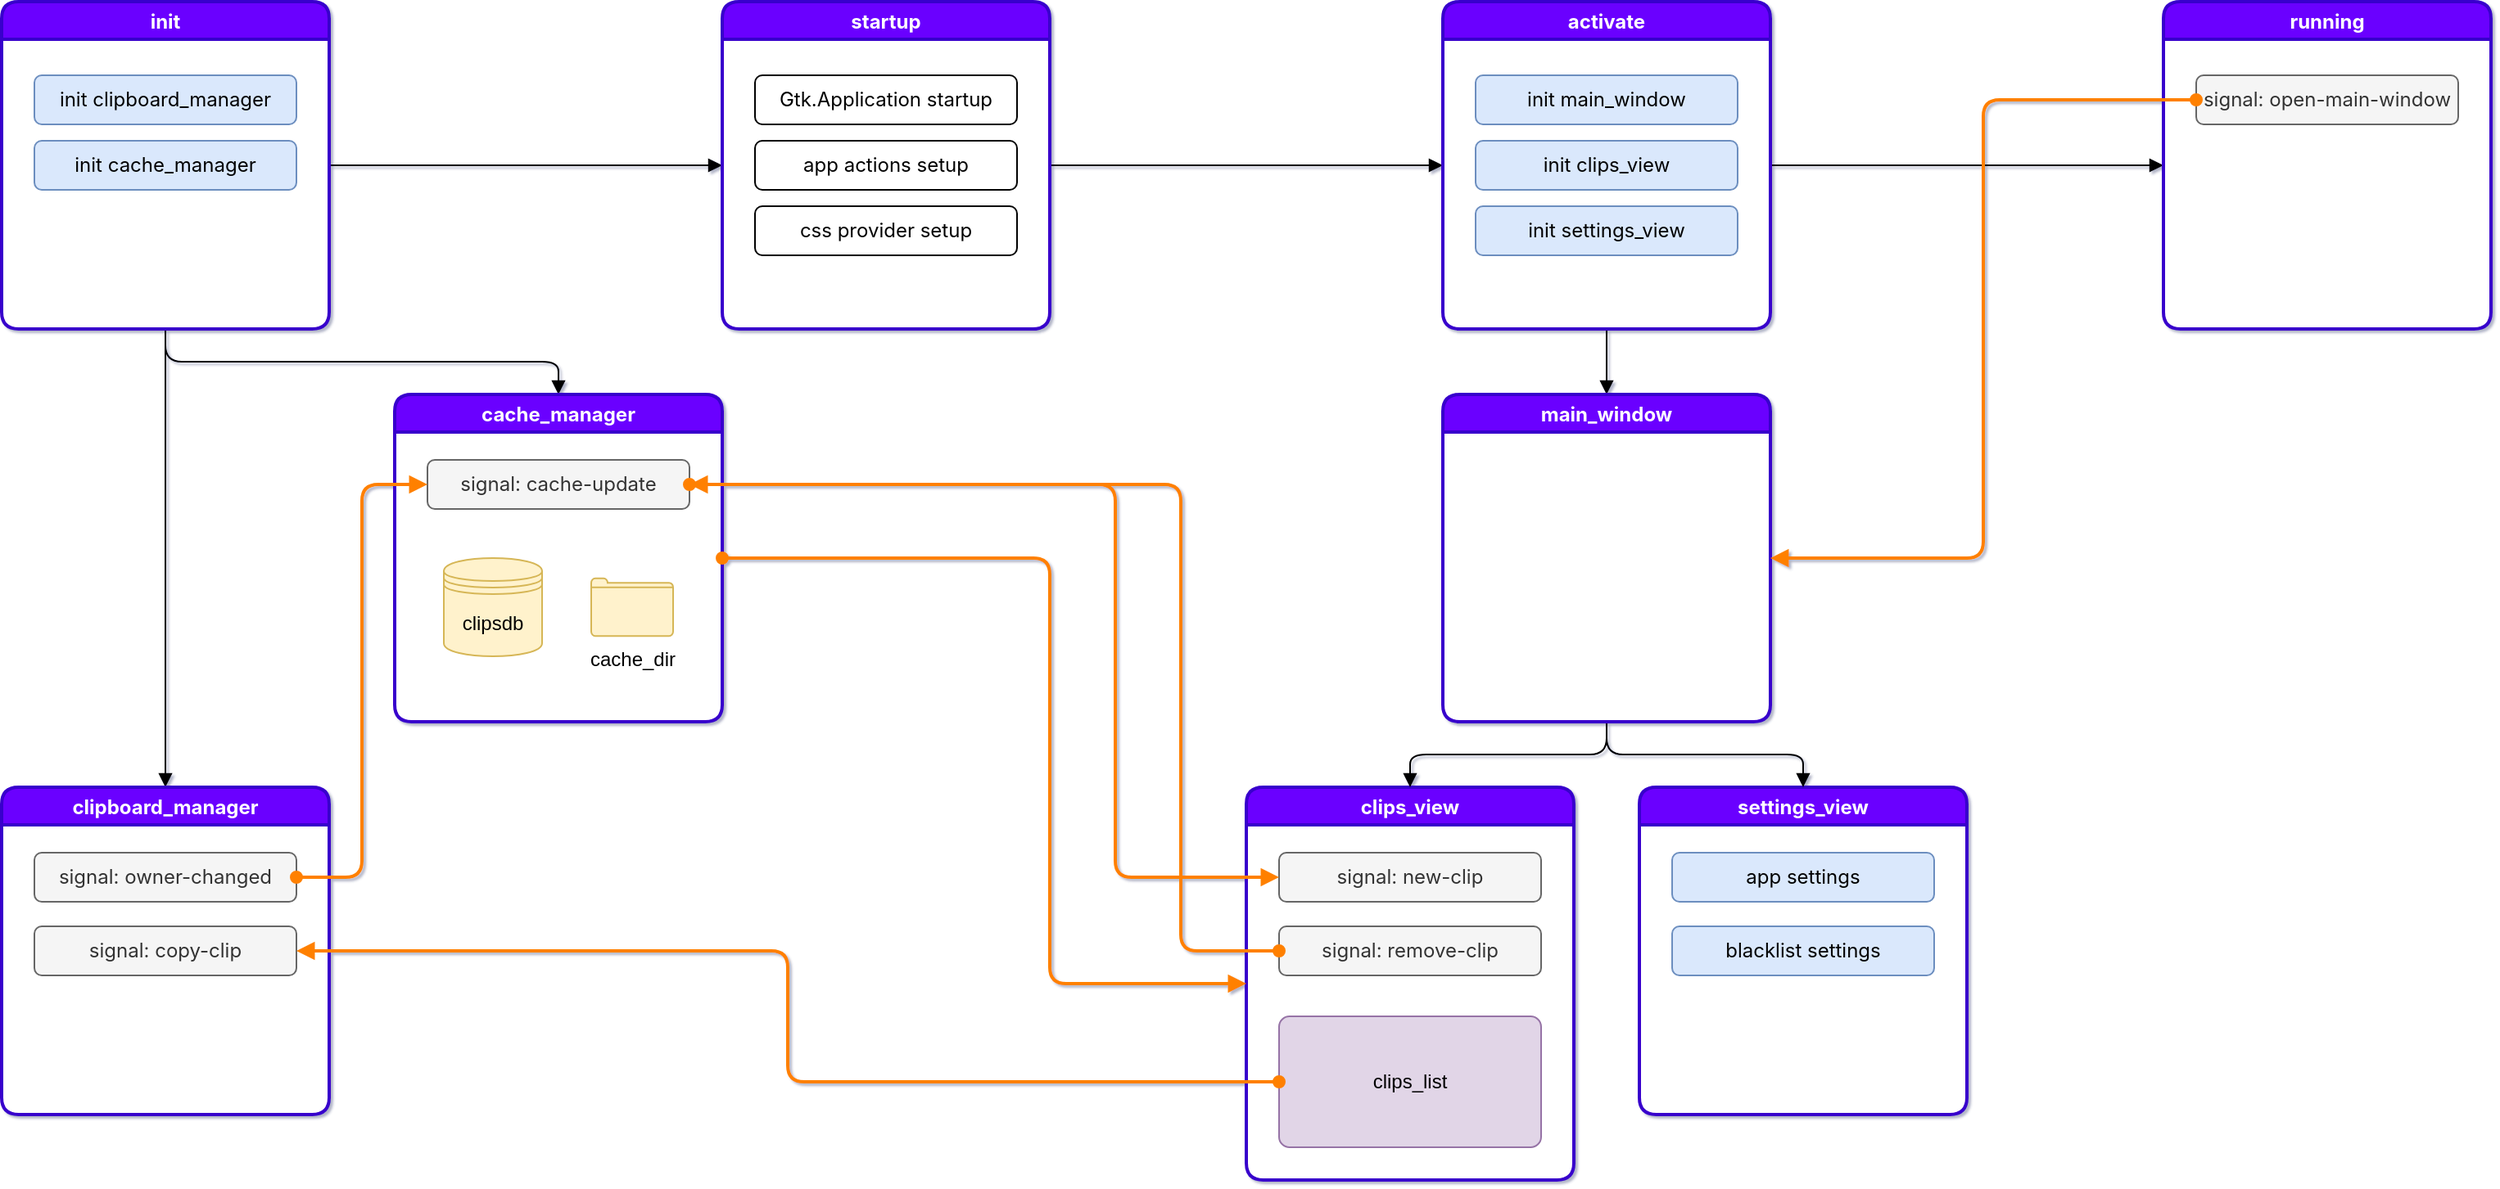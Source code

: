 <mxfile version="13.6.5">
    <diagram id="j1ny3Ss1Q0sh5PDAtYMi" name="flow">
        <mxGraphModel dx="1591" dy="559" grid="1" gridSize="10" guides="1" tooltips="1" connect="1" arrows="1" fold="1" page="1" pageScale="1" pageWidth="1654" pageHeight="1169" math="0" shadow="1">
            <root>
                <mxCell id="9WSpmLzHRRsmoLOSvqGu-0"/>
                <mxCell id="9WSpmLzHRRsmoLOSvqGu-1" parent="9WSpmLzHRRsmoLOSvqGu-0"/>
                <mxCell id="9WSpmLzHRRsmoLOSvqGu-28" value="" style="edgeStyle=orthogonalEdgeStyle;rounded=1;orthogonalLoop=1;jettySize=auto;html=1;fontFamily=Inter;fontSource=https%3A%2F%2Ffonts.googleapis.com%2Fcss%3Ffamily%3DInter;strokeWidth=1;endArrow=block;endFill=1;" parent="9WSpmLzHRRsmoLOSvqGu-1" source="9WSpmLzHRRsmoLOSvqGu-22" target="9WSpmLzHRRsmoLOSvqGu-26" edge="1">
                    <mxGeometry relative="1" as="geometry"/>
                </mxCell>
                <mxCell id="1" value="" style="edgeStyle=orthogonalEdgeStyle;rounded=0;orthogonalLoop=1;jettySize=auto;html=1;endArrow=block;endFill=1;" parent="9WSpmLzHRRsmoLOSvqGu-1" source="9WSpmLzHRRsmoLOSvqGu-22" target="0" edge="1">
                    <mxGeometry relative="1" as="geometry"/>
                </mxCell>
                <mxCell id="6" style="edgeStyle=orthogonalEdgeStyle;rounded=1;orthogonalLoop=1;jettySize=auto;html=1;entryX=0.5;entryY=0;entryDx=0;entryDy=0;endArrow=block;endFill=1;" edge="1" parent="9WSpmLzHRRsmoLOSvqGu-1" source="9WSpmLzHRRsmoLOSvqGu-22" target="5">
                    <mxGeometry relative="1" as="geometry">
                        <Array as="points">
                            <mxPoint x="180" y="260"/>
                            <mxPoint x="420" y="260"/>
                        </Array>
                    </mxGeometry>
                </mxCell>
                <mxCell id="9WSpmLzHRRsmoLOSvqGu-22" value="init" style="swimlane;fillColor=#6a00ff;strokeColor=#3700CC;fontColor=#ffffff;strokeWidth=2;rounded=1;shadow=0;sketch=0;glass=0;fontFamily=Inter;fontSource=https%3A%2F%2Ffonts.googleapis.com%2Fcss%3Ffamily%3DInter;swimlaneFillColor=#ffffff;" parent="9WSpmLzHRRsmoLOSvqGu-1" vertex="1">
                    <mxGeometry x="80" y="40" width="200" height="200" as="geometry"/>
                </mxCell>
                <mxCell id="2" value="init clipboard_manager" style="rounded=1;whiteSpace=wrap;html=1;fontFamily=Inter;fontSource=https%3A%2F%2Ffonts.googleapis.com%2Fcss%3Ffamily%3DInter;fillColor=#dae8fc;strokeColor=#6c8ebf;" parent="9WSpmLzHRRsmoLOSvqGu-22" vertex="1">
                    <mxGeometry x="20" y="45" width="160" height="30" as="geometry"/>
                </mxCell>
                <mxCell id="3" value="init cache_manager" style="rounded=1;whiteSpace=wrap;html=1;fontFamily=Inter;fontSource=https%3A%2F%2Ffonts.googleapis.com%2Fcss%3Ffamily%3DInter;fillColor=#dae8fc;strokeColor=#6c8ebf;" vertex="1" parent="9WSpmLzHRRsmoLOSvqGu-22">
                    <mxGeometry x="20" y="85" width="160" height="30" as="geometry"/>
                </mxCell>
                <mxCell id="ZoLEWMUwDy_6GeyxjTov-4" value="" style="edgeStyle=orthogonalEdgeStyle;rounded=1;orthogonalLoop=1;jettySize=auto;html=1;fontFamily=Inter;fontSource=https%3A%2F%2Ffonts.googleapis.com%2Fcss%3Ffamily%3DInter;strokeWidth=1;endArrow=block;endFill=1;" parent="9WSpmLzHRRsmoLOSvqGu-1" source="9WSpmLzHRRsmoLOSvqGu-26" target="ZoLEWMUwDy_6GeyxjTov-0" edge="1">
                    <mxGeometry relative="1" as="geometry"/>
                </mxCell>
                <mxCell id="9WSpmLzHRRsmoLOSvqGu-26" value="startup" style="swimlane;fillColor=#6a00ff;strokeColor=#3700CC;fontColor=#ffffff;strokeWidth=2;perimeterSpacing=0;rounded=1;fontFamily=Inter;fontSource=https%3A%2F%2Ffonts.googleapis.com%2Fcss%3Ffamily%3DInter;swimlaneFillColor=#ffffff;" parent="9WSpmLzHRRsmoLOSvqGu-1" vertex="1">
                    <mxGeometry x="520" y="40" width="200" height="200" as="geometry"/>
                </mxCell>
                <mxCell id="9WSpmLzHRRsmoLOSvqGu-13" value="Gtk.Application startup" style="rounded=1;whiteSpace=wrap;html=1;fontFamily=Inter;fontSource=https%3A%2F%2Ffonts.googleapis.com%2Fcss%3Ffamily%3DInter;" parent="9WSpmLzHRRsmoLOSvqGu-26" vertex="1">
                    <mxGeometry x="20" y="45" width="160" height="30" as="geometry"/>
                </mxCell>
                <mxCell id="9WSpmLzHRRsmoLOSvqGu-14" value="app actions setup" style="rounded=1;whiteSpace=wrap;html=1;fontFamily=Inter;fontSource=https%3A%2F%2Ffonts.googleapis.com%2Fcss%3Ffamily%3DInter;" parent="9WSpmLzHRRsmoLOSvqGu-26" vertex="1">
                    <mxGeometry x="20" y="85" width="160" height="30" as="geometry"/>
                </mxCell>
                <mxCell id="9WSpmLzHRRsmoLOSvqGu-15" value="css provider setup" style="rounded=1;whiteSpace=wrap;html=1;fontFamily=Inter;fontSource=https%3A%2F%2Ffonts.googleapis.com%2Fcss%3Ffamily%3DInter;" parent="9WSpmLzHRRsmoLOSvqGu-26" vertex="1">
                    <mxGeometry x="20" y="125" width="160" height="30" as="geometry"/>
                </mxCell>
                <mxCell id="hLRt6eJ45aM8rtLhUjsM-7" value="" style="edgeStyle=orthogonalEdgeStyle;rounded=1;orthogonalLoop=1;jettySize=auto;html=1;fontFamily=Inter;fontSource=https%3A%2F%2Ffonts.googleapis.com%2Fcss%3Ffamily%3DInter;strokeWidth=1;endArrow=block;endFill=1;" parent="9WSpmLzHRRsmoLOSvqGu-1" source="ZoLEWMUwDy_6GeyxjTov-0" target="hLRt6eJ45aM8rtLhUjsM-5" edge="1">
                    <mxGeometry relative="1" as="geometry"/>
                </mxCell>
                <mxCell id="SwcRo_79waH0NxTdfLfB-39" style="edgeStyle=elbowEdgeStyle;rounded=1;orthogonalLoop=1;jettySize=auto;html=1;entryX=0.5;entryY=0;entryDx=0;entryDy=0;endArrow=block;endFill=1;strokeColor=#000000;strokeWidth=1;fontFamily=Inter;" edge="1" parent="9WSpmLzHRRsmoLOSvqGu-1" source="ZoLEWMUwDy_6GeyxjTov-0" target="SwcRo_79waH0NxTdfLfB-35">
                    <mxGeometry relative="1" as="geometry"/>
                </mxCell>
                <mxCell id="ZoLEWMUwDy_6GeyxjTov-0" value="activate" style="swimlane;fillColor=#6a00ff;strokeColor=#3700CC;fontColor=#ffffff;strokeWidth=2;perimeterSpacing=0;rounded=1;fontFamily=Inter;fontSource=https%3A%2F%2Ffonts.googleapis.com%2Fcss%3Ffamily%3DInter;swimlaneFillColor=#ffffff;" parent="9WSpmLzHRRsmoLOSvqGu-1" vertex="1">
                    <mxGeometry x="960" y="40" width="200" height="200" as="geometry"/>
                </mxCell>
                <mxCell id="9WSpmLzHRRsmoLOSvqGu-16" value="init main_window" style="rounded=1;whiteSpace=wrap;html=1;fontFamily=Inter;fontSource=https%3A%2F%2Ffonts.googleapis.com%2Fcss%3Ffamily%3DInter;fillColor=#dae8fc;strokeColor=#6c8ebf;" parent="ZoLEWMUwDy_6GeyxjTov-0" vertex="1">
                    <mxGeometry x="20" y="45" width="160" height="30" as="geometry"/>
                </mxCell>
                <mxCell id="C7c_2EIT-gh8rbHYRcQ1-89" value="init clips_view" style="rounded=1;whiteSpace=wrap;html=1;fontFamily=Inter;fontSource=https%3A%2F%2Ffonts.googleapis.com%2Fcss%3Ffamily%3DInter;fillColor=#dae8fc;strokeColor=#6c8ebf;" parent="ZoLEWMUwDy_6GeyxjTov-0" vertex="1">
                    <mxGeometry x="20" y="85" width="160" height="30" as="geometry"/>
                </mxCell>
                <mxCell id="C7c_2EIT-gh8rbHYRcQ1-90" value="init settings_view" style="rounded=1;whiteSpace=wrap;html=1;fontFamily=Inter;fontSource=https%3A%2F%2Ffonts.googleapis.com%2Fcss%3Ffamily%3DInter;fillColor=#dae8fc;strokeColor=#6c8ebf;" parent="ZoLEWMUwDy_6GeyxjTov-0" vertex="1">
                    <mxGeometry x="20" y="125" width="160" height="30" as="geometry"/>
                </mxCell>
                <mxCell id="hLRt6eJ45aM8rtLhUjsM-5" value="running" style="swimlane;fillColor=#6a00ff;strokeColor=#3700CC;fontColor=#ffffff;strokeWidth=2;perimeterSpacing=0;rounded=1;fontFamily=Inter;fontSource=https%3A%2F%2Ffonts.googleapis.com%2Fcss%3Ffamily%3DInter;swimlaneFillColor=#ffffff;" parent="9WSpmLzHRRsmoLOSvqGu-1" vertex="1">
                    <mxGeometry x="1400" y="40" width="200" height="200" as="geometry"/>
                </mxCell>
                <mxCell id="SwcRo_79waH0NxTdfLfB-34" value="signal: open-main-window" style="rounded=1;whiteSpace=wrap;html=1;fontFamily=Inter;fontSource=https%3A%2F%2Ffonts.googleapis.com%2Fcss%3Ffamily%3DInter;fillColor=#f5f5f5;strokeColor=#666666;fontColor=#333333;" vertex="1" parent="hLRt6eJ45aM8rtLhUjsM-5">
                    <mxGeometry x="20" y="45" width="160" height="30" as="geometry"/>
                </mxCell>
                <mxCell id="0" value="clipboard_manager" style="swimlane;fillColor=#6a00ff;strokeColor=#3700CC;fontColor=#ffffff;strokeWidth=2;rounded=1;shadow=0;sketch=0;glass=0;fontFamily=Inter;fontSource=https%3A%2F%2Ffonts.googleapis.com%2Fcss%3Ffamily%3DInter;swimlaneFillColor=#ffffff;startSize=23;" parent="9WSpmLzHRRsmoLOSvqGu-1" vertex="1">
                    <mxGeometry x="80" y="520" width="200" height="200" as="geometry"/>
                </mxCell>
                <mxCell id="SwcRo_79waH0NxTdfLfB-18" value="signal: owner-changed" style="rounded=1;whiteSpace=wrap;html=1;fontFamily=Inter;fontSource=https%3A%2F%2Ffonts.googleapis.com%2Fcss%3Ffamily%3DInter;fillColor=#f5f5f5;strokeColor=#666666;fontColor=#333333;" vertex="1" parent="0">
                    <mxGeometry x="20" y="40" width="160" height="30" as="geometry"/>
                </mxCell>
                <mxCell id="SwcRo_79waH0NxTdfLfB-28" value="signal: copy-clip" style="rounded=1;whiteSpace=wrap;html=1;fontFamily=Inter;fontSource=https%3A%2F%2Ffonts.googleapis.com%2Fcss%3Ffamily%3DInter;fillColor=#f5f5f5;strokeColor=#666666;fontColor=#333333;" vertex="1" parent="0">
                    <mxGeometry x="20" y="85" width="160" height="30" as="geometry"/>
                </mxCell>
                <mxCell id="5" value="cache_manager" style="swimlane;fillColor=#6a00ff;strokeColor=#3700CC;fontColor=#ffffff;strokeWidth=2;rounded=1;shadow=0;sketch=0;glass=0;fontFamily=Inter;fontSource=https%3A%2F%2Ffonts.googleapis.com%2Fcss%3Ffamily%3DInter;swimlaneFillColor=#ffffff;startSize=23;" vertex="1" parent="9WSpmLzHRRsmoLOSvqGu-1">
                    <mxGeometry x="320" y="280" width="200" height="200" as="geometry"/>
                </mxCell>
                <mxCell id="SwcRo_79waH0NxTdfLfB-19" value="signal: cache-update" style="rounded=1;whiteSpace=wrap;html=1;fontFamily=Inter;fontSource=https%3A%2F%2Ffonts.googleapis.com%2Fcss%3Ffamily%3DInter;fillColor=#f5f5f5;strokeColor=#666666;fontColor=#333333;" vertex="1" parent="5">
                    <mxGeometry x="20" y="40" width="160" height="30" as="geometry"/>
                </mxCell>
                <mxCell id="SwcRo_79waH0NxTdfLfB-23" value="clipsdb" style="shape=datastore;whiteSpace=wrap;html=1;fillColor=#fff2cc;strokeColor=#d6b656;" vertex="1" parent="5">
                    <mxGeometry x="30" y="100.01" width="60" height="60" as="geometry"/>
                </mxCell>
                <mxCell id="SwcRo_79waH0NxTdfLfB-33" value="cache_dir" style="html=1;verticalLabelPosition=bottom;align=center;labelBackgroundColor=#ffffff;verticalAlign=top;strokeWidth=1;strokeColor=#d6b656;shadow=0;dashed=0;shape=mxgraph.ios7.icons.folder;rounded=1;fillColor=#fff2cc;" vertex="1" parent="5">
                    <mxGeometry x="120" y="112.39" width="50" height="35.25" as="geometry"/>
                </mxCell>
                <mxCell id="10" value="clips_view" style="swimlane;fillColor=#6a00ff;strokeColor=#3700CC;fontColor=#ffffff;strokeWidth=2;perimeterSpacing=0;rounded=1;fontFamily=Inter;fontSource=https%3A%2F%2Ffonts.googleapis.com%2Fcss%3Ffamily%3DInter;swimlaneFillColor=#ffffff;" vertex="1" parent="9WSpmLzHRRsmoLOSvqGu-1">
                    <mxGeometry x="840" y="520" width="200" height="240" as="geometry"/>
                </mxCell>
                <mxCell id="11" value="signal: new-clip" style="rounded=1;whiteSpace=wrap;html=1;fontFamily=Inter;fontSource=https%3A%2F%2Ffonts.googleapis.com%2Fcss%3Ffamily%3DInter;fillColor=#f5f5f5;strokeColor=#666666;fontColor=#333333;" vertex="1" parent="10">
                    <mxGeometry x="20" y="40" width="160" height="30" as="geometry"/>
                </mxCell>
                <mxCell id="SwcRo_79waH0NxTdfLfB-24" value="signal: remove-clip" style="rounded=1;whiteSpace=wrap;html=1;fontFamily=Inter;fontSource=https%3A%2F%2Ffonts.googleapis.com%2Fcss%3Ffamily%3DInter;fillColor=#f5f5f5;strokeColor=#666666;fontColor=#333333;" vertex="1" parent="10">
                    <mxGeometry x="20" y="85" width="160" height="30" as="geometry"/>
                </mxCell>
                <mxCell id="SwcRo_79waH0NxTdfLfB-29" value="clips_list" style="rounded=1;whiteSpace=wrap;html=1;fillColor=#e1d5e7;strokeColor=#9673a6;arcSize=8;" vertex="1" parent="10">
                    <mxGeometry x="20" y="140" width="160" height="80" as="geometry"/>
                </mxCell>
                <mxCell id="15" value="settings_view" style="swimlane;fillColor=#6a00ff;strokeColor=#3700CC;fontColor=#ffffff;strokeWidth=2;perimeterSpacing=0;rounded=1;fontFamily=Inter;fontSource=https%3A%2F%2Ffonts.googleapis.com%2Fcss%3Ffamily%3DInter;swimlaneFillColor=#ffffff;" vertex="1" parent="9WSpmLzHRRsmoLOSvqGu-1">
                    <mxGeometry x="1080" y="520" width="200" height="200" as="geometry"/>
                </mxCell>
                <mxCell id="16" value="app settings" style="rounded=1;whiteSpace=wrap;html=1;fontFamily=Inter;fontSource=https%3A%2F%2Ffonts.googleapis.com%2Fcss%3Ffamily%3DInter;fillColor=#dae8fc;strokeColor=#6c8ebf;" vertex="1" parent="15">
                    <mxGeometry x="20" y="40" width="160" height="30" as="geometry"/>
                </mxCell>
                <mxCell id="18" value="blacklist settings" style="rounded=1;whiteSpace=wrap;html=1;fontFamily=Inter;fontSource=https%3A%2F%2Ffonts.googleapis.com%2Fcss%3Ffamily%3DInter;fillColor=#dae8fc;strokeColor=#6c8ebf;" vertex="1" parent="15">
                    <mxGeometry x="20" y="85" width="160" height="30" as="geometry"/>
                </mxCell>
                <mxCell id="SwcRo_79waH0NxTdfLfB-20" style="edgeStyle=orthogonalEdgeStyle;rounded=1;orthogonalLoop=1;jettySize=auto;html=1;entryX=0;entryY=0.5;entryDx=0;entryDy=0;endArrow=block;endFill=1;startArrow=oval;startFill=1;strokeColor=#FF8000;strokeWidth=2;" edge="1" parent="9WSpmLzHRRsmoLOSvqGu-1" source="SwcRo_79waH0NxTdfLfB-18" target="SwcRo_79waH0NxTdfLfB-19">
                    <mxGeometry relative="1" as="geometry"/>
                </mxCell>
                <mxCell id="SwcRo_79waH0NxTdfLfB-21" style="edgeStyle=orthogonalEdgeStyle;rounded=1;orthogonalLoop=1;jettySize=auto;html=1;entryX=0;entryY=0.5;entryDx=0;entryDy=0;startArrow=oval;startFill=1;endArrow=block;endFill=1;strokeColor=#FF8000;strokeWidth=2;" edge="1" parent="9WSpmLzHRRsmoLOSvqGu-1" source="SwcRo_79waH0NxTdfLfB-19" target="11">
                    <mxGeometry relative="1" as="geometry">
                        <Array as="points">
                            <mxPoint x="760" y="335"/>
                            <mxPoint x="760" y="575"/>
                        </Array>
                    </mxGeometry>
                </mxCell>
                <mxCell id="SwcRo_79waH0NxTdfLfB-25" style="edgeStyle=orthogonalEdgeStyle;rounded=1;orthogonalLoop=1;jettySize=auto;html=1;entryX=1;entryY=0.5;entryDx=0;entryDy=0;startArrow=oval;startFill=1;endArrow=block;endFill=1;strokeColor=#FF8000;strokeWidth=2;" edge="1" parent="9WSpmLzHRRsmoLOSvqGu-1" source="SwcRo_79waH0NxTdfLfB-24" target="SwcRo_79waH0NxTdfLfB-19">
                    <mxGeometry relative="1" as="geometry">
                        <Array as="points">
                            <mxPoint x="800" y="620"/>
                            <mxPoint x="800" y="335"/>
                        </Array>
                    </mxGeometry>
                </mxCell>
                <mxCell id="SwcRo_79waH0NxTdfLfB-30" style="edgeStyle=elbowEdgeStyle;rounded=1;orthogonalLoop=1;jettySize=auto;html=1;entryX=1;entryY=0.5;entryDx=0;entryDy=0;startArrow=oval;startFill=1;endArrow=block;endFill=1;strokeColor=#FF8000;strokeWidth=2;" edge="1" parent="9WSpmLzHRRsmoLOSvqGu-1" source="SwcRo_79waH0NxTdfLfB-29" target="SwcRo_79waH0NxTdfLfB-28">
                    <mxGeometry relative="1" as="geometry"/>
                </mxCell>
                <mxCell id="SwcRo_79waH0NxTdfLfB-41" style="edgeStyle=orthogonalEdgeStyle;rounded=1;orthogonalLoop=1;jettySize=auto;html=1;entryX=0.5;entryY=0;entryDx=0;entryDy=0;endArrow=block;endFill=1;strokeColor=#000000;strokeWidth=1;fontFamily=Inter;" edge="1" parent="9WSpmLzHRRsmoLOSvqGu-1" source="SwcRo_79waH0NxTdfLfB-35" target="10">
                    <mxGeometry relative="1" as="geometry"/>
                </mxCell>
                <mxCell id="SwcRo_79waH0NxTdfLfB-42" style="edgeStyle=orthogonalEdgeStyle;rounded=1;orthogonalLoop=1;jettySize=auto;html=1;entryX=0.5;entryY=0;entryDx=0;entryDy=0;endArrow=block;endFill=1;strokeColor=#000000;strokeWidth=1;fontFamily=Inter;" edge="1" parent="9WSpmLzHRRsmoLOSvqGu-1" source="SwcRo_79waH0NxTdfLfB-35" target="15">
                    <mxGeometry relative="1" as="geometry"/>
                </mxCell>
                <mxCell id="SwcRo_79waH0NxTdfLfB-35" value="main_window" style="swimlane;fillColor=#6a00ff;strokeColor=#3700CC;fontColor=#ffffff;strokeWidth=2;perimeterSpacing=0;rounded=1;fontFamily=Inter;fontSource=https%3A%2F%2Ffonts.googleapis.com%2Fcss%3Ffamily%3DInter;swimlaneFillColor=#ffffff;startSize=23;" vertex="1" parent="9WSpmLzHRRsmoLOSvqGu-1">
                    <mxGeometry x="960" y="280" width="200" height="200" as="geometry"/>
                </mxCell>
                <mxCell id="SwcRo_79waH0NxTdfLfB-44" style="edgeStyle=orthogonalEdgeStyle;rounded=1;orthogonalLoop=1;jettySize=auto;html=1;entryX=1;entryY=0.5;entryDx=0;entryDy=0;startArrow=oval;startFill=1;endArrow=block;endFill=1;strokeColor=#FF8000;strokeWidth=2;" edge="1" parent="9WSpmLzHRRsmoLOSvqGu-1" source="SwcRo_79waH0NxTdfLfB-34" target="SwcRo_79waH0NxTdfLfB-35">
                    <mxGeometry relative="1" as="geometry"/>
                </mxCell>
                <mxCell id="SwcRo_79waH0NxTdfLfB-45" style="edgeStyle=orthogonalEdgeStyle;rounded=1;orthogonalLoop=1;jettySize=auto;html=1;entryX=0;entryY=0.5;entryDx=0;entryDy=0;startArrow=oval;startFill=1;endArrow=block;endFill=1;strokeColor=#FF8000;strokeWidth=2;" edge="1" parent="9WSpmLzHRRsmoLOSvqGu-1" source="5" target="10">
                    <mxGeometry relative="1" as="geometry">
                        <Array as="points">
                            <mxPoint x="720" y="380"/>
                            <mxPoint x="720" y="640"/>
                        </Array>
                    </mxGeometry>
                </mxCell>
            </root>
        </mxGraphModel>
    </diagram>
</mxfile>